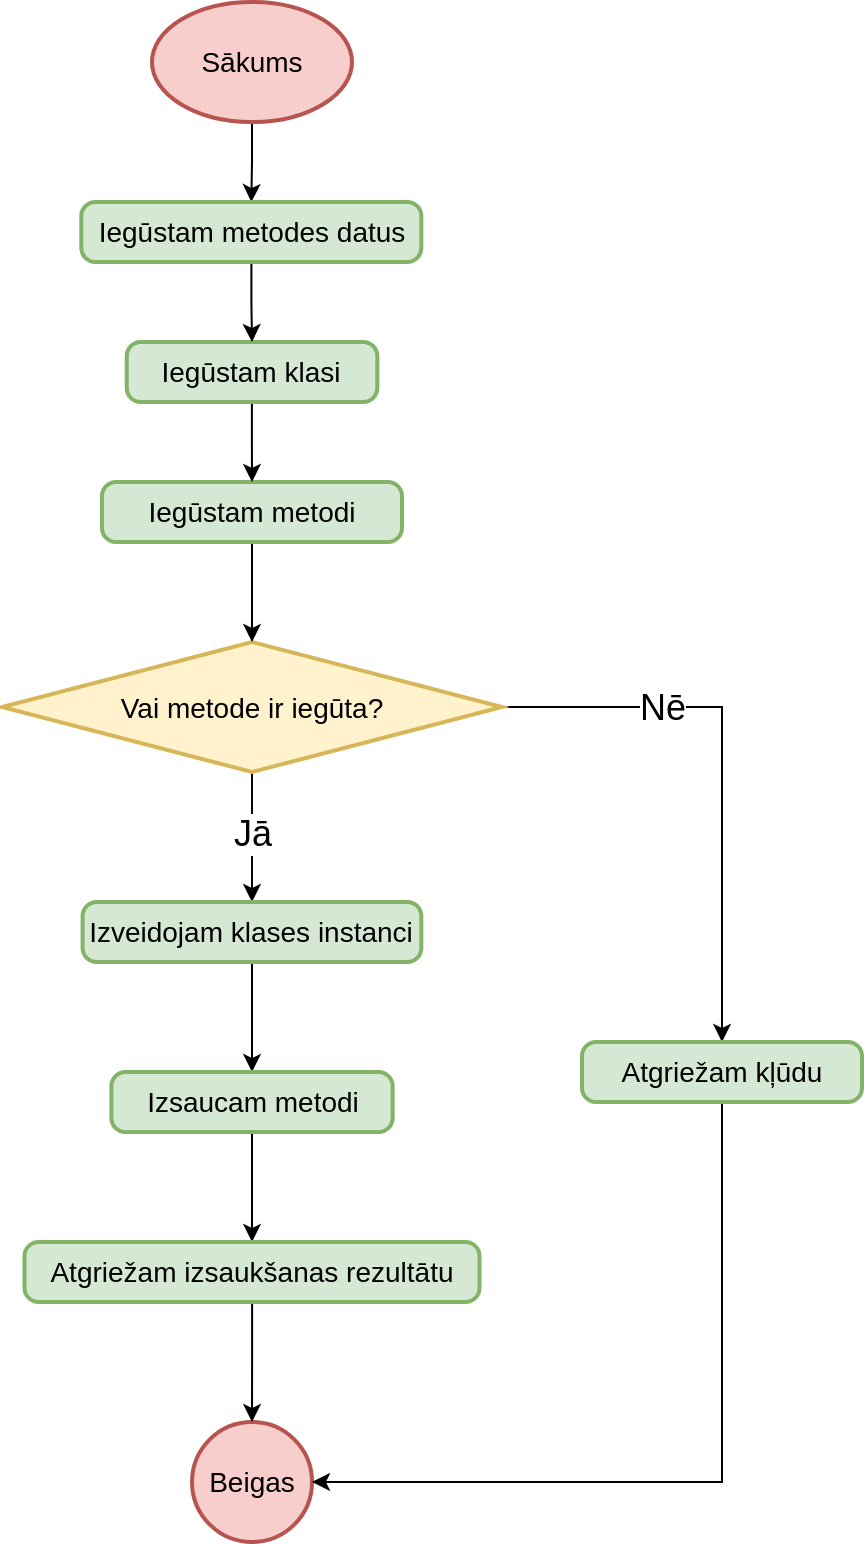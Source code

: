 <mxfile version="15.8.7" type="device" pages="3"><diagram id="EwQwzBBYek3gqRh7BjmK" name="LocalWebCall"><mxGraphModel dx="-2179" dy="764" grid="1" gridSize="10" guides="1" tooltips="1" connect="1" arrows="1" fold="1" page="1" pageScale="1" pageWidth="850" pageHeight="1100" math="0" shadow="0"><root><mxCell id="riXOowA-wBUW_VDqPo7_-0"/><mxCell id="riXOowA-wBUW_VDqPo7_-1" parent="riXOowA-wBUW_VDqPo7_-0"/><mxCell id="Dkj9Fw9Q3WPxJfxcXBBL-0" style="edgeStyle=orthogonalEdgeStyle;rounded=0;orthogonalLoop=1;jettySize=auto;html=1;entryX=0.5;entryY=0;entryDx=0;entryDy=0;exitX=0.5;exitY=1;exitDx=0;exitDy=0;exitPerimeter=0;" parent="riXOowA-wBUW_VDqPo7_-1" source="-TWzkCn9dBh9ZK6VpR45-0" target="M5bg_F5TW1PMrv7fVZ4T-17" edge="1"><mxGeometry relative="1" as="geometry"><mxPoint x="3685" y="130" as="sourcePoint"/><mxPoint x="3684.99" y="170" as="targetPoint"/></mxGeometry></mxCell><mxCell id="-TWzkCn9dBh9ZK6VpR45-0" value="Sākums" style="strokeWidth=2;html=1;shape=mxgraph.flowchart.start_1;whiteSpace=wrap;fontSize=14;fillColor=#f8cecc;strokeColor=#b85450;" parent="riXOowA-wBUW_VDqPo7_-1" vertex="1"><mxGeometry x="3635" y="70" width="100" height="60" as="geometry"/></mxCell><mxCell id="M5bg_F5TW1PMrv7fVZ4T-0" style="edgeStyle=orthogonalEdgeStyle;rounded=0;orthogonalLoop=1;jettySize=auto;html=1;exitX=1;exitY=0.5;exitDx=0;exitDy=0;exitPerimeter=0;entryX=0.5;entryY=0;entryDx=0;entryDy=0;" edge="1" parent="riXOowA-wBUW_VDqPo7_-1" source="M5bg_F5TW1PMrv7fVZ4T-4" target="M5bg_F5TW1PMrv7fVZ4T-15"><mxGeometry relative="1" as="geometry"><mxPoint x="3942.5" y="470" as="targetPoint"/><Array as="points"><mxPoint x="3920" y="423"/></Array></mxGeometry></mxCell><mxCell id="M5bg_F5TW1PMrv7fVZ4T-1" value="&lt;font style=&quot;font-size: 18px&quot;&gt;Nē&lt;/font&gt;" style="edgeLabel;html=1;align=center;verticalAlign=middle;resizable=0;points=[];" vertex="1" connectable="0" parent="M5bg_F5TW1PMrv7fVZ4T-0"><mxGeometry x="-0.069" y="1" relative="1" as="geometry"><mxPoint x="-31" y="-19" as="offset"/></mxGeometry></mxCell><mxCell id="M5bg_F5TW1PMrv7fVZ4T-2" style="edgeStyle=orthogonalEdgeStyle;rounded=0;orthogonalLoop=1;jettySize=auto;html=1;entryX=0.5;entryY=0;entryDx=0;entryDy=0;" edge="1" parent="riXOowA-wBUW_VDqPo7_-1" source="M5bg_F5TW1PMrv7fVZ4T-4" target="M5bg_F5TW1PMrv7fVZ4T-6"><mxGeometry relative="1" as="geometry"/></mxCell><mxCell id="M5bg_F5TW1PMrv7fVZ4T-3" value="&lt;font style=&quot;font-size: 18px&quot;&gt;Jā&lt;/font&gt;" style="edgeLabel;html=1;align=center;verticalAlign=middle;resizable=0;points=[];" vertex="1" connectable="0" parent="M5bg_F5TW1PMrv7fVZ4T-2"><mxGeometry x="-0.307" y="-2" relative="1" as="geometry"><mxPoint x="2" y="8" as="offset"/></mxGeometry></mxCell><mxCell id="M5bg_F5TW1PMrv7fVZ4T-4" value="Vai metode ir iegūta?" style="strokeWidth=2;html=1;shape=mxgraph.flowchart.decision;whiteSpace=wrap;fontSize=14;fillColor=#fff2cc;strokeColor=#d6b656;" vertex="1" parent="riXOowA-wBUW_VDqPo7_-1"><mxGeometry x="3560" y="390" width="250" height="65" as="geometry"/></mxCell><mxCell id="M5bg_F5TW1PMrv7fVZ4T-5" style="edgeStyle=orthogonalEdgeStyle;rounded=0;orthogonalLoop=1;jettySize=auto;html=1;entryX=0.5;entryY=0;entryDx=0;entryDy=0;" edge="1" parent="riXOowA-wBUW_VDqPo7_-1" source="M5bg_F5TW1PMrv7fVZ4T-6" target="M5bg_F5TW1PMrv7fVZ4T-9"><mxGeometry relative="1" as="geometry"><mxPoint x="3685" y="640" as="targetPoint"/></mxGeometry></mxCell><mxCell id="M5bg_F5TW1PMrv7fVZ4T-6" value="Izveidojam klases instanci" style="rounded=1;whiteSpace=wrap;html=1;absoluteArcSize=1;arcSize=14;strokeWidth=2;fontSize=14;fillColor=#d5e8d4;strokeColor=#82b366;" vertex="1" parent="riXOowA-wBUW_VDqPo7_-1"><mxGeometry x="3600.3" y="520" width="169.37" height="30" as="geometry"/></mxCell><mxCell id="M5bg_F5TW1PMrv7fVZ4T-7" value="Beigas" style="strokeWidth=2;html=1;shape=mxgraph.flowchart.start_2;whiteSpace=wrap;fontSize=14;fillColor=#f8cecc;strokeColor=#b85450;" vertex="1" parent="riXOowA-wBUW_VDqPo7_-1"><mxGeometry x="3655.01" y="780" width="60" height="60" as="geometry"/></mxCell><mxCell id="M5bg_F5TW1PMrv7fVZ4T-8" style="edgeStyle=orthogonalEdgeStyle;rounded=0;orthogonalLoop=1;jettySize=auto;html=1;entryX=0.5;entryY=0;entryDx=0;entryDy=0;" edge="1" parent="riXOowA-wBUW_VDqPo7_-1" source="M5bg_F5TW1PMrv7fVZ4T-9" target="M5bg_F5TW1PMrv7fVZ4T-13"><mxGeometry relative="1" as="geometry"/></mxCell><mxCell id="M5bg_F5TW1PMrv7fVZ4T-9" value="Izsaucam metodi" style="rounded=1;whiteSpace=wrap;html=1;absoluteArcSize=1;arcSize=14;strokeWidth=2;fontSize=14;fillColor=#d5e8d4;strokeColor=#82b366;" vertex="1" parent="riXOowA-wBUW_VDqPo7_-1"><mxGeometry x="3614.69" y="605" width="140.63" height="30" as="geometry"/></mxCell><mxCell id="M5bg_F5TW1PMrv7fVZ4T-10" style="edgeStyle=orthogonalEdgeStyle;rounded=0;orthogonalLoop=1;jettySize=auto;html=1;entryX=0.5;entryY=0;entryDx=0;entryDy=0;entryPerimeter=0;" edge="1" parent="riXOowA-wBUW_VDqPo7_-1" source="M5bg_F5TW1PMrv7fVZ4T-11" target="M5bg_F5TW1PMrv7fVZ4T-4"><mxGeometry relative="1" as="geometry"><mxPoint x="3685" y="390" as="targetPoint"/></mxGeometry></mxCell><mxCell id="M5bg_F5TW1PMrv7fVZ4T-11" value="Iegūstam metodi" style="rounded=1;whiteSpace=wrap;html=1;absoluteArcSize=1;arcSize=14;strokeWidth=2;fontSize=14;fillColor=#d5e8d4;strokeColor=#82b366;" vertex="1" parent="riXOowA-wBUW_VDqPo7_-1"><mxGeometry x="3609.99" y="310" width="150" height="30" as="geometry"/></mxCell><mxCell id="M5bg_F5TW1PMrv7fVZ4T-12" style="edgeStyle=orthogonalEdgeStyle;rounded=0;orthogonalLoop=1;jettySize=auto;html=1;" edge="1" parent="riXOowA-wBUW_VDqPo7_-1" source="M5bg_F5TW1PMrv7fVZ4T-13" target="M5bg_F5TW1PMrv7fVZ4T-7"><mxGeometry relative="1" as="geometry"/></mxCell><mxCell id="M5bg_F5TW1PMrv7fVZ4T-13" value="Atgriežam izsaukšanas rezultātu" style="rounded=1;whiteSpace=wrap;html=1;absoluteArcSize=1;arcSize=14;strokeWidth=2;fontSize=14;fillColor=#d5e8d4;strokeColor=#82b366;" vertex="1" parent="riXOowA-wBUW_VDqPo7_-1"><mxGeometry x="3571.26" y="690" width="227.5" height="30" as="geometry"/></mxCell><mxCell id="M5bg_F5TW1PMrv7fVZ4T-14" style="edgeStyle=orthogonalEdgeStyle;rounded=0;orthogonalLoop=1;jettySize=auto;html=1;entryX=1;entryY=0.5;entryDx=0;entryDy=0;entryPerimeter=0;exitX=0.5;exitY=1;exitDx=0;exitDy=0;" edge="1" parent="riXOowA-wBUW_VDqPo7_-1" source="M5bg_F5TW1PMrv7fVZ4T-15" target="M5bg_F5TW1PMrv7fVZ4T-7"><mxGeometry relative="1" as="geometry"/></mxCell><mxCell id="M5bg_F5TW1PMrv7fVZ4T-15" value="Atgriežam kļūdu" style="rounded=1;whiteSpace=wrap;html=1;absoluteArcSize=1;arcSize=14;strokeWidth=2;fontSize=14;fillColor=#d5e8d4;strokeColor=#82b366;" vertex="1" parent="riXOowA-wBUW_VDqPo7_-1"><mxGeometry x="3850" y="590" width="140" height="30" as="geometry"/></mxCell><mxCell id="M5bg_F5TW1PMrv7fVZ4T-19" style="edgeStyle=orthogonalEdgeStyle;rounded=0;orthogonalLoop=1;jettySize=auto;html=1;entryX=0.5;entryY=0;entryDx=0;entryDy=0;" edge="1" parent="riXOowA-wBUW_VDqPo7_-1" source="M5bg_F5TW1PMrv7fVZ4T-16" target="M5bg_F5TW1PMrv7fVZ4T-11"><mxGeometry relative="1" as="geometry"/></mxCell><mxCell id="M5bg_F5TW1PMrv7fVZ4T-16" value="Iegūstam klasi" style="rounded=1;whiteSpace=wrap;html=1;absoluteArcSize=1;arcSize=14;strokeWidth=2;fontSize=14;fillColor=#d5e8d4;strokeColor=#82b366;" vertex="1" parent="riXOowA-wBUW_VDqPo7_-1"><mxGeometry x="3622.35" y="240" width="125.31" height="30" as="geometry"/></mxCell><mxCell id="M5bg_F5TW1PMrv7fVZ4T-18" style="edgeStyle=orthogonalEdgeStyle;rounded=0;orthogonalLoop=1;jettySize=auto;html=1;entryX=0.5;entryY=0;entryDx=0;entryDy=0;" edge="1" parent="riXOowA-wBUW_VDqPo7_-1" source="M5bg_F5TW1PMrv7fVZ4T-17" target="M5bg_F5TW1PMrv7fVZ4T-16"><mxGeometry relative="1" as="geometry"/></mxCell><mxCell id="M5bg_F5TW1PMrv7fVZ4T-17" value="Iegūstam metodes datus" style="rounded=1;whiteSpace=wrap;html=1;absoluteArcSize=1;arcSize=14;strokeWidth=2;fontSize=14;fillColor=#d5e8d4;strokeColor=#82b366;" vertex="1" parent="riXOowA-wBUW_VDqPo7_-1"><mxGeometry x="3599.66" y="170" width="170.01" height="30" as="geometry"/></mxCell></root></mxGraphModel></diagram><diagram id="7_RkIXIqOLyRwcvWZ6no" name="RemoteWebCall"><mxGraphModel dx="-1817" dy="927" grid="1" gridSize="10" guides="1" tooltips="1" connect="1" arrows="1" fold="1" page="1" pageScale="1" pageWidth="1100" pageHeight="850" math="0" shadow="0"><root><mxCell id="zH-Y1urrqYi5_FEcrKSz-0"/><mxCell id="zH-Y1urrqYi5_FEcrKSz-1" parent="zH-Y1urrqYi5_FEcrKSz-0"/><mxCell id="fYNIIWsVsTYLAKL817CC-0" value="Beigas" style="strokeWidth=2;html=1;shape=mxgraph.flowchart.start_2;whiteSpace=wrap;fontSize=14;fillColor=#f8cecc;strokeColor=#b85450;" vertex="1" parent="zH-Y1urrqYi5_FEcrKSz-1"><mxGeometry x="4030" y="250" width="60" height="60" as="geometry"/></mxCell><mxCell id="7ncn4f5Y91wSm_VcZnPe-3" style="edgeStyle=orthogonalEdgeStyle;rounded=0;orthogonalLoop=1;jettySize=auto;html=1;entryX=0;entryY=0.5;entryDx=0;entryDy=0;" edge="1" parent="zH-Y1urrqYi5_FEcrKSz-1" source="7ncn4f5Y91wSm_VcZnPe-0" target="7ncn4f5Y91wSm_VcZnPe-2"><mxGeometry relative="1" as="geometry"/></mxCell><mxCell id="7ncn4f5Y91wSm_VcZnPe-0" value="Sākums" style="strokeWidth=2;html=1;shape=mxgraph.flowchart.start_1;whiteSpace=wrap;fontSize=14;fillColor=#f8cecc;strokeColor=#b85450;" vertex="1" parent="zH-Y1urrqYi5_FEcrKSz-1"><mxGeometry x="3520" y="250" width="100" height="60" as="geometry"/></mxCell><mxCell id="7ncn4f5Y91wSm_VcZnPe-5" style="edgeStyle=orthogonalEdgeStyle;rounded=0;orthogonalLoop=1;jettySize=auto;html=1;entryX=0;entryY=0.5;entryDx=0;entryDy=0;entryPerimeter=0;" edge="1" parent="zH-Y1urrqYi5_FEcrKSz-1" source="7ncn4f5Y91wSm_VcZnPe-1" target="fYNIIWsVsTYLAKL817CC-0"><mxGeometry relative="1" as="geometry"/></mxCell><mxCell id="7ncn4f5Y91wSm_VcZnPe-1" value="Atgriežam rezultātu" style="rounded=1;whiteSpace=wrap;html=1;absoluteArcSize=1;arcSize=14;strokeWidth=2;fontSize=14;fillColor=#d5e8d4;strokeColor=#82b366;" vertex="1" parent="zH-Y1urrqYi5_FEcrKSz-1"><mxGeometry x="3850" y="250" width="90" height="60" as="geometry"/></mxCell><mxCell id="7ncn4f5Y91wSm_VcZnPe-4" style="edgeStyle=orthogonalEdgeStyle;rounded=0;orthogonalLoop=1;jettySize=auto;html=1;" edge="1" parent="zH-Y1urrqYi5_FEcrKSz-1" source="7ncn4f5Y91wSm_VcZnPe-2" target="7ncn4f5Y91wSm_VcZnPe-1"><mxGeometry relative="1" as="geometry"/></mxCell><mxCell id="7ncn4f5Y91wSm_VcZnPe-2" value="Izsaucam metodi" style="rounded=1;whiteSpace=wrap;html=1;absoluteArcSize=1;arcSize=14;strokeWidth=2;fontSize=14;fillColor=#d5e8d4;strokeColor=#82b366;" vertex="1" parent="zH-Y1urrqYi5_FEcrKSz-1"><mxGeometry x="3680" y="250" width="90" height="60" as="geometry"/></mxCell></root></mxGraphModel></diagram><diagram id="v9h0r7VvoCRPXLLTZrYP" name="GetMethodInfo"><mxGraphModel dx="-2079" dy="764" grid="1" gridSize="10" guides="1" tooltips="1" connect="1" arrows="1" fold="1" page="1" pageScale="1" pageWidth="1100" pageHeight="850" math="0" shadow="0"><root><mxCell id="5HFtFwqp-RDcAIOj9IXn-0"/><mxCell id="5HFtFwqp-RDcAIOj9IXn-1" parent="5HFtFwqp-RDcAIOj9IXn-0"/><mxCell id="iAm6DKVGS4xGR0UwzqRz-8" value="Beigas" style="strokeWidth=2;html=1;shape=mxgraph.flowchart.start_2;whiteSpace=wrap;fontSize=14;fillColor=#f8cecc;strokeColor=#b85450;" vertex="1" parent="5HFtFwqp-RDcAIOj9IXn-1"><mxGeometry x="4110" y="217.5" width="60" height="60" as="geometry"/></mxCell><mxCell id="iAm6DKVGS4xGR0UwzqRz-22" style="edgeStyle=orthogonalEdgeStyle;rounded=0;orthogonalLoop=1;jettySize=auto;html=1;" edge="1" parent="5HFtFwqp-RDcAIOj9IXn-1" source="iAm6DKVGS4xGR0UwzqRz-18" target="iAm6DKVGS4xGR0UwzqRz-19"><mxGeometry relative="1" as="geometry"/></mxCell><mxCell id="iAm6DKVGS4xGR0UwzqRz-18" value="Sākums" style="strokeWidth=2;html=1;shape=mxgraph.flowchart.start_1;whiteSpace=wrap;fontSize=14;fillColor=#f8cecc;strokeColor=#b85450;" vertex="1" parent="5HFtFwqp-RDcAIOj9IXn-1"><mxGeometry x="3550" y="217.5" width="100" height="60" as="geometry"/></mxCell><mxCell id="iAm6DKVGS4xGR0UwzqRz-23" style="edgeStyle=orthogonalEdgeStyle;rounded=0;orthogonalLoop=1;jettySize=auto;html=1;entryX=0;entryY=0.5;entryDx=0;entryDy=0;" edge="1" parent="5HFtFwqp-RDcAIOj9IXn-1" source="iAm6DKVGS4xGR0UwzqRz-19" target="iAm6DKVGS4xGR0UwzqRz-20"><mxGeometry relative="1" as="geometry"/></mxCell><mxCell id="iAm6DKVGS4xGR0UwzqRz-19" value="Sagatavo atdalītājus" style="rounded=1;whiteSpace=wrap;html=1;absoluteArcSize=1;arcSize=14;strokeWidth=2;fontSize=14;fillColor=#d5e8d4;strokeColor=#82b366;" vertex="1" parent="5HFtFwqp-RDcAIOj9IXn-1"><mxGeometry x="3700" y="210" width="80" height="75" as="geometry"/></mxCell><mxCell id="iAm6DKVGS4xGR0UwzqRz-24" style="edgeStyle=orthogonalEdgeStyle;rounded=0;orthogonalLoop=1;jettySize=auto;html=1;" edge="1" parent="5HFtFwqp-RDcAIOj9IXn-1" source="iAm6DKVGS4xGR0UwzqRz-20" target="iAm6DKVGS4xGR0UwzqRz-21"><mxGeometry relative="1" as="geometry"/></mxCell><mxCell id="iAm6DKVGS4xGR0UwzqRz-20" value="Iegūstam informāciju par metodēm" style="rounded=1;whiteSpace=wrap;html=1;absoluteArcSize=1;arcSize=14;strokeWidth=2;fontSize=14;fillColor=#d5e8d4;strokeColor=#82b366;" vertex="1" parent="5HFtFwqp-RDcAIOj9IXn-1"><mxGeometry x="3830" y="210" width="80" height="75" as="geometry"/></mxCell><mxCell id="iAm6DKVGS4xGR0UwzqRz-26" style="edgeStyle=orthogonalEdgeStyle;rounded=0;orthogonalLoop=1;jettySize=auto;html=1;" edge="1" parent="5HFtFwqp-RDcAIOj9IXn-1" source="iAm6DKVGS4xGR0UwzqRz-21" target="iAm6DKVGS4xGR0UwzqRz-8"><mxGeometry relative="1" as="geometry"/></mxCell><mxCell id="iAm6DKVGS4xGR0UwzqRz-21" value="Atgriežam informāciju" style="rounded=1;whiteSpace=wrap;html=1;absoluteArcSize=1;arcSize=14;strokeWidth=2;fontSize=14;fillColor=#d5e8d4;strokeColor=#82b366;" vertex="1" parent="5HFtFwqp-RDcAIOj9IXn-1"><mxGeometry x="3970" y="210" width="80" height="75" as="geometry"/></mxCell></root></mxGraphModel></diagram></mxfile>